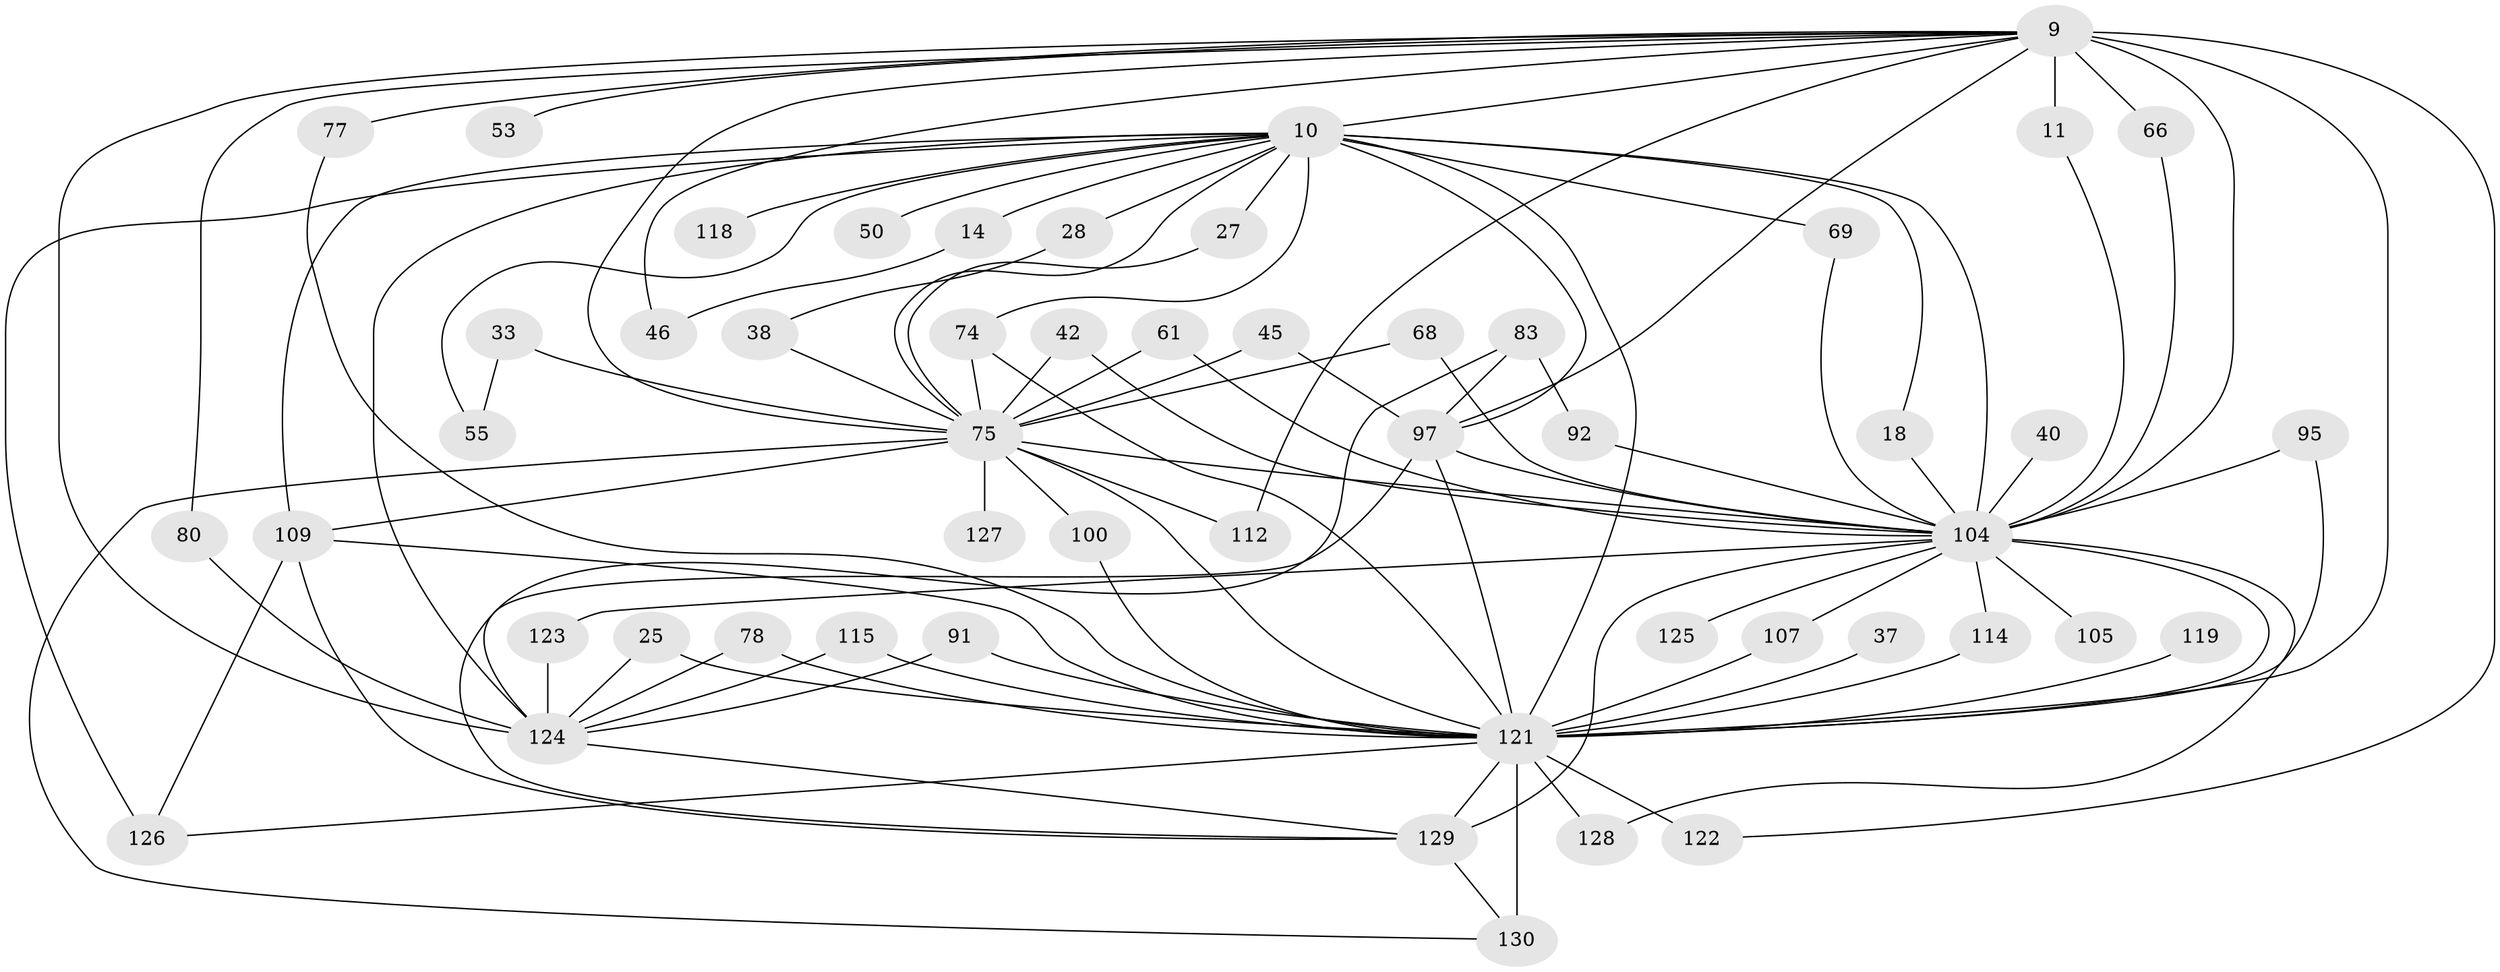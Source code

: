 // original degree distribution, {23: 0.023076923076923078, 19: 0.007692307692307693, 20: 0.015384615384615385, 17: 0.007692307692307693, 27: 0.007692307692307693, 21: 0.007692307692307693, 33: 0.007692307692307693, 2: 0.5076923076923077, 3: 0.23076923076923078, 4: 0.1, 6: 0.03076923076923077, 5: 0.023076923076923078, 8: 0.007692307692307693, 9: 0.007692307692307693, 7: 0.015384615384615385}
// Generated by graph-tools (version 1.1) at 2025/47/03/04/25 21:47:10]
// undirected, 52 vertices, 101 edges
graph export_dot {
graph [start="1"]
  node [color=gray90,style=filled];
  9 [super="+6"];
  10 [super="+3"];
  11;
  14;
  18;
  25;
  27;
  28;
  33;
  37;
  38;
  40;
  42;
  45;
  46;
  50;
  53;
  55;
  61;
  66;
  68;
  69;
  74 [super="+48"];
  75 [super="+12+8"];
  77;
  78;
  80 [super="+67"];
  83;
  91;
  92 [super="+89"];
  95;
  97 [super="+63+82+71+94"];
  100;
  104 [super="+79+101+5"];
  105;
  107 [super="+64"];
  109 [super="+51+34+29"];
  112;
  114 [super="+73+49"];
  115;
  118;
  119;
  121 [super="+70+88+113+85+120+84"];
  122 [super="+39+111"];
  123;
  124 [super="+106+72+116"];
  125;
  126 [super="+56+81"];
  127;
  128;
  129 [super="+117"];
  130 [super="+36+110+43"];
  9 -- 10 [weight=4];
  9 -- 11;
  9 -- 53 [weight=2];
  9 -- 66;
  9 -- 75 [weight=5];
  9 -- 112;
  9 -- 77;
  9 -- 46;
  9 -- 80 [weight=2];
  9 -- 97;
  9 -- 121 [weight=10];
  9 -- 104 [weight=6];
  9 -- 124 [weight=2];
  9 -- 122 [weight=2];
  10 -- 14 [weight=2];
  10 -- 18;
  10 -- 27;
  10 -- 28 [weight=2];
  10 -- 50 [weight=2];
  10 -- 55;
  10 -- 97 [weight=6];
  10 -- 118 [weight=2];
  10 -- 124 [weight=5];
  10 -- 69;
  10 -- 75 [weight=5];
  10 -- 126;
  10 -- 104 [weight=6];
  10 -- 121 [weight=6];
  10 -- 109 [weight=3];
  10 -- 74;
  11 -- 104;
  14 -- 46;
  18 -- 104;
  25 -- 124;
  25 -- 121;
  27 -- 75;
  28 -- 38;
  33 -- 55;
  33 -- 75 [weight=2];
  37 -- 121;
  38 -- 75;
  40 -- 104;
  42 -- 75;
  42 -- 104;
  45 -- 75;
  45 -- 97;
  61 -- 75;
  61 -- 104;
  66 -- 104;
  68 -- 75;
  68 -- 104;
  69 -- 104;
  74 -- 121;
  74 -- 75 [weight=2];
  75 -- 100;
  75 -- 112;
  75 -- 127 [weight=2];
  75 -- 130 [weight=2];
  75 -- 104 [weight=5];
  75 -- 121 [weight=11];
  75 -- 109 [weight=3];
  77 -- 121;
  78 -- 124;
  78 -- 121 [weight=2];
  80 -- 124 [weight=2];
  83 -- 97;
  83 -- 124;
  83 -- 92;
  91 -- 124;
  91 -- 121;
  92 -- 104 [weight=2];
  95 -- 104;
  95 -- 121;
  97 -- 121 [weight=5];
  97 -- 104;
  97 -- 129;
  100 -- 121;
  104 -- 128;
  104 -- 114;
  104 -- 129 [weight=2];
  104 -- 105 [weight=2];
  104 -- 107 [weight=3];
  104 -- 125 [weight=2];
  104 -- 121 [weight=6];
  104 -- 123;
  107 -- 121;
  109 -- 121 [weight=2];
  109 -- 129;
  109 -- 126 [weight=2];
  114 -- 121 [weight=2];
  115 -- 124;
  115 -- 121;
  119 -- 121 [weight=2];
  121 -- 129;
  121 -- 130 [weight=4];
  121 -- 122 [weight=3];
  121 -- 126 [weight=2];
  121 -- 128;
  123 -- 124;
  124 -- 129;
  129 -- 130;
}
